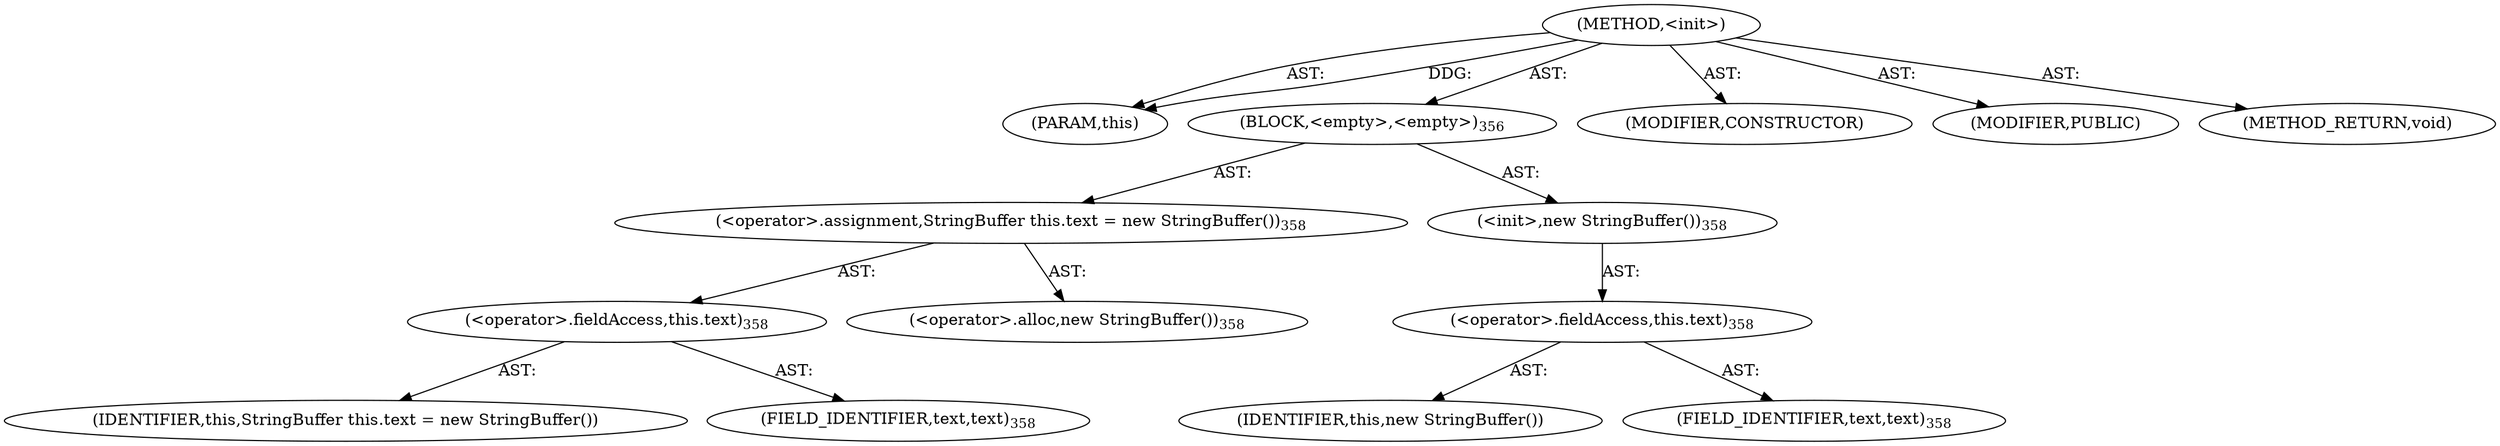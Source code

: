 digraph "&lt;init&gt;" {  
"111669149721" [label = <(METHOD,&lt;init&gt;)> ]
"115964117093" [label = <(PARAM,this)> ]
"25769803804" [label = <(BLOCK,&lt;empty&gt;,&lt;empty&gt;)<SUB>356</SUB>> ]
"30064771132" [label = <(&lt;operator&gt;.assignment,StringBuffer this.text = new StringBuffer())<SUB>358</SUB>> ]
"30064771133" [label = <(&lt;operator&gt;.fieldAccess,this.text)<SUB>358</SUB>> ]
"68719476889" [label = <(IDENTIFIER,this,StringBuffer this.text = new StringBuffer())> ]
"55834574875" [label = <(FIELD_IDENTIFIER,text,text)<SUB>358</SUB>> ]
"30064771134" [label = <(&lt;operator&gt;.alloc,new StringBuffer())<SUB>358</SUB>> ]
"30064771135" [label = <(&lt;init&gt;,new StringBuffer())<SUB>358</SUB>> ]
"30064771136" [label = <(&lt;operator&gt;.fieldAccess,this.text)<SUB>358</SUB>> ]
"68719476890" [label = <(IDENTIFIER,this,new StringBuffer())> ]
"55834574876" [label = <(FIELD_IDENTIFIER,text,text)<SUB>358</SUB>> ]
"133143986239" [label = <(MODIFIER,CONSTRUCTOR)> ]
"133143986240" [label = <(MODIFIER,PUBLIC)> ]
"128849018905" [label = <(METHOD_RETURN,void)> ]
  "111669149721" -> "115964117093"  [ label = "AST: "] 
  "111669149721" -> "25769803804"  [ label = "AST: "] 
  "111669149721" -> "133143986239"  [ label = "AST: "] 
  "111669149721" -> "133143986240"  [ label = "AST: "] 
  "111669149721" -> "128849018905"  [ label = "AST: "] 
  "25769803804" -> "30064771132"  [ label = "AST: "] 
  "25769803804" -> "30064771135"  [ label = "AST: "] 
  "30064771132" -> "30064771133"  [ label = "AST: "] 
  "30064771132" -> "30064771134"  [ label = "AST: "] 
  "30064771133" -> "68719476889"  [ label = "AST: "] 
  "30064771133" -> "55834574875"  [ label = "AST: "] 
  "30064771135" -> "30064771136"  [ label = "AST: "] 
  "30064771136" -> "68719476890"  [ label = "AST: "] 
  "30064771136" -> "55834574876"  [ label = "AST: "] 
  "111669149721" -> "115964117093"  [ label = "DDG: "] 
}
